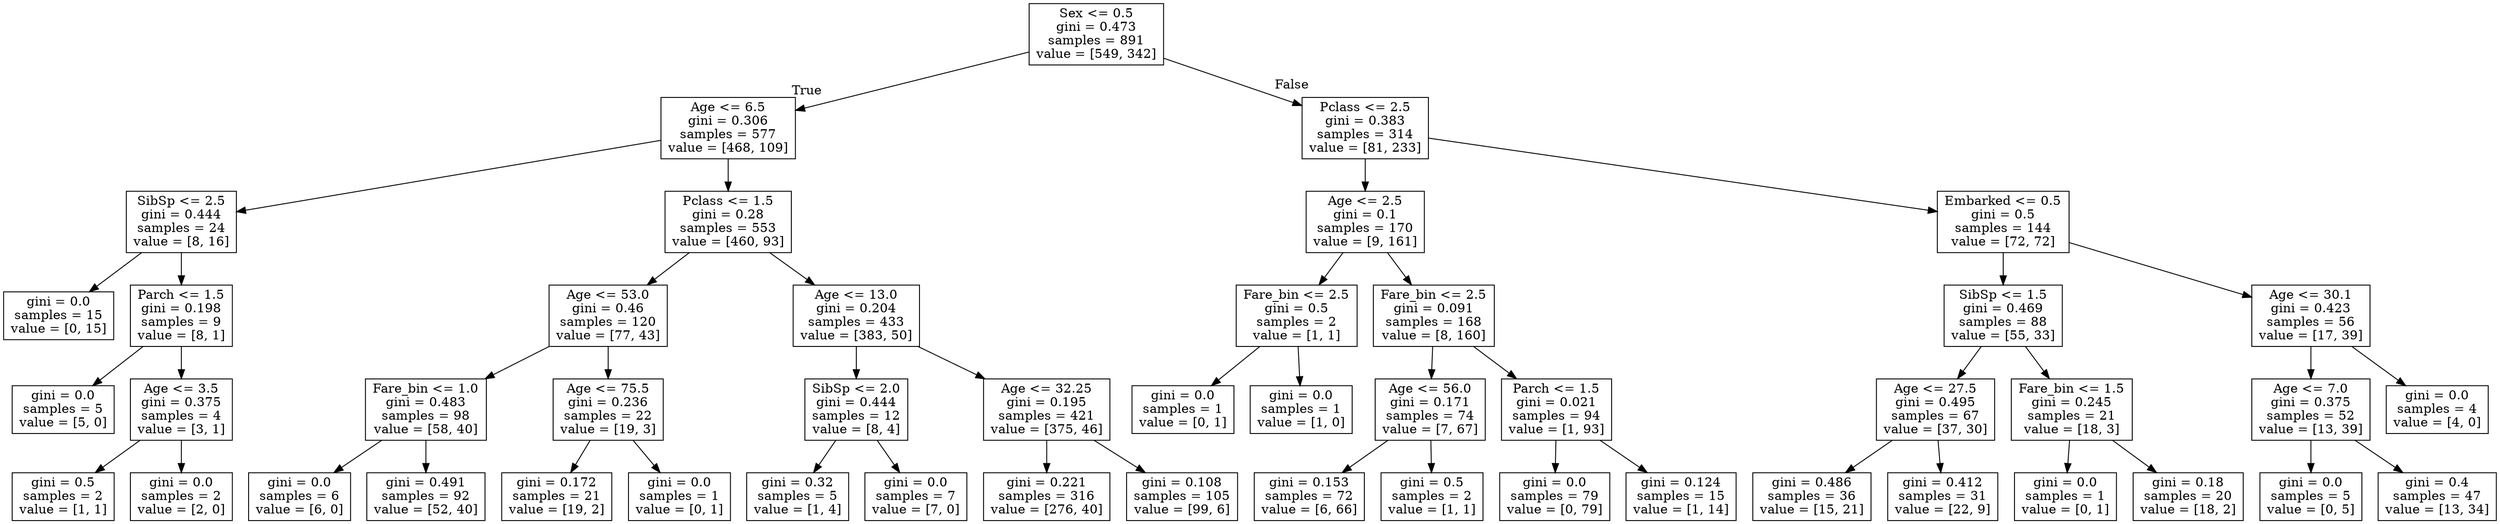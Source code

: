 digraph Tree {
node [shape=box] ;
0 [label="Sex <= 0.5\ngini = 0.473\nsamples = 891\nvalue = [549, 342]"] ;
1 [label="Age <= 6.5\ngini = 0.306\nsamples = 577\nvalue = [468, 109]"] ;
0 -> 1 [labeldistance=2.5, labelangle=45, headlabel="True"] ;
2 [label="SibSp <= 2.5\ngini = 0.444\nsamples = 24\nvalue = [8, 16]"] ;
1 -> 2 ;
3 [label="gini = 0.0\nsamples = 15\nvalue = [0, 15]"] ;
2 -> 3 ;
4 [label="Parch <= 1.5\ngini = 0.198\nsamples = 9\nvalue = [8, 1]"] ;
2 -> 4 ;
5 [label="gini = 0.0\nsamples = 5\nvalue = [5, 0]"] ;
4 -> 5 ;
6 [label="Age <= 3.5\ngini = 0.375\nsamples = 4\nvalue = [3, 1]"] ;
4 -> 6 ;
7 [label="gini = 0.5\nsamples = 2\nvalue = [1, 1]"] ;
6 -> 7 ;
8 [label="gini = 0.0\nsamples = 2\nvalue = [2, 0]"] ;
6 -> 8 ;
9 [label="Pclass <= 1.5\ngini = 0.28\nsamples = 553\nvalue = [460, 93]"] ;
1 -> 9 ;
10 [label="Age <= 53.0\ngini = 0.46\nsamples = 120\nvalue = [77, 43]"] ;
9 -> 10 ;
11 [label="Fare_bin <= 1.0\ngini = 0.483\nsamples = 98\nvalue = [58, 40]"] ;
10 -> 11 ;
12 [label="gini = 0.0\nsamples = 6\nvalue = [6, 0]"] ;
11 -> 12 ;
13 [label="gini = 0.491\nsamples = 92\nvalue = [52, 40]"] ;
11 -> 13 ;
14 [label="Age <= 75.5\ngini = 0.236\nsamples = 22\nvalue = [19, 3]"] ;
10 -> 14 ;
15 [label="gini = 0.172\nsamples = 21\nvalue = [19, 2]"] ;
14 -> 15 ;
16 [label="gini = 0.0\nsamples = 1\nvalue = [0, 1]"] ;
14 -> 16 ;
17 [label="Age <= 13.0\ngini = 0.204\nsamples = 433\nvalue = [383, 50]"] ;
9 -> 17 ;
18 [label="SibSp <= 2.0\ngini = 0.444\nsamples = 12\nvalue = [8, 4]"] ;
17 -> 18 ;
19 [label="gini = 0.32\nsamples = 5\nvalue = [1, 4]"] ;
18 -> 19 ;
20 [label="gini = 0.0\nsamples = 7\nvalue = [7, 0]"] ;
18 -> 20 ;
21 [label="Age <= 32.25\ngini = 0.195\nsamples = 421\nvalue = [375, 46]"] ;
17 -> 21 ;
22 [label="gini = 0.221\nsamples = 316\nvalue = [276, 40]"] ;
21 -> 22 ;
23 [label="gini = 0.108\nsamples = 105\nvalue = [99, 6]"] ;
21 -> 23 ;
24 [label="Pclass <= 2.5\ngini = 0.383\nsamples = 314\nvalue = [81, 233]"] ;
0 -> 24 [labeldistance=2.5, labelangle=-45, headlabel="False"] ;
25 [label="Age <= 2.5\ngini = 0.1\nsamples = 170\nvalue = [9, 161]"] ;
24 -> 25 ;
26 [label="Fare_bin <= 2.5\ngini = 0.5\nsamples = 2\nvalue = [1, 1]"] ;
25 -> 26 ;
27 [label="gini = 0.0\nsamples = 1\nvalue = [0, 1]"] ;
26 -> 27 ;
28 [label="gini = 0.0\nsamples = 1\nvalue = [1, 0]"] ;
26 -> 28 ;
29 [label="Fare_bin <= 2.5\ngini = 0.091\nsamples = 168\nvalue = [8, 160]"] ;
25 -> 29 ;
30 [label="Age <= 56.0\ngini = 0.171\nsamples = 74\nvalue = [7, 67]"] ;
29 -> 30 ;
31 [label="gini = 0.153\nsamples = 72\nvalue = [6, 66]"] ;
30 -> 31 ;
32 [label="gini = 0.5\nsamples = 2\nvalue = [1, 1]"] ;
30 -> 32 ;
33 [label="Parch <= 1.5\ngini = 0.021\nsamples = 94\nvalue = [1, 93]"] ;
29 -> 33 ;
34 [label="gini = 0.0\nsamples = 79\nvalue = [0, 79]"] ;
33 -> 34 ;
35 [label="gini = 0.124\nsamples = 15\nvalue = [1, 14]"] ;
33 -> 35 ;
36 [label="Embarked <= 0.5\ngini = 0.5\nsamples = 144\nvalue = [72, 72]"] ;
24 -> 36 ;
37 [label="SibSp <= 1.5\ngini = 0.469\nsamples = 88\nvalue = [55, 33]"] ;
36 -> 37 ;
38 [label="Age <= 27.5\ngini = 0.495\nsamples = 67\nvalue = [37, 30]"] ;
37 -> 38 ;
39 [label="gini = 0.486\nsamples = 36\nvalue = [15, 21]"] ;
38 -> 39 ;
40 [label="gini = 0.412\nsamples = 31\nvalue = [22, 9]"] ;
38 -> 40 ;
41 [label="Fare_bin <= 1.5\ngini = 0.245\nsamples = 21\nvalue = [18, 3]"] ;
37 -> 41 ;
42 [label="gini = 0.0\nsamples = 1\nvalue = [0, 1]"] ;
41 -> 42 ;
43 [label="gini = 0.18\nsamples = 20\nvalue = [18, 2]"] ;
41 -> 43 ;
44 [label="Age <= 30.1\ngini = 0.423\nsamples = 56\nvalue = [17, 39]"] ;
36 -> 44 ;
45 [label="Age <= 7.0\ngini = 0.375\nsamples = 52\nvalue = [13, 39]"] ;
44 -> 45 ;
46 [label="gini = 0.0\nsamples = 5\nvalue = [0, 5]"] ;
45 -> 46 ;
47 [label="gini = 0.4\nsamples = 47\nvalue = [13, 34]"] ;
45 -> 47 ;
48 [label="gini = 0.0\nsamples = 4\nvalue = [4, 0]"] ;
44 -> 48 ;
}
